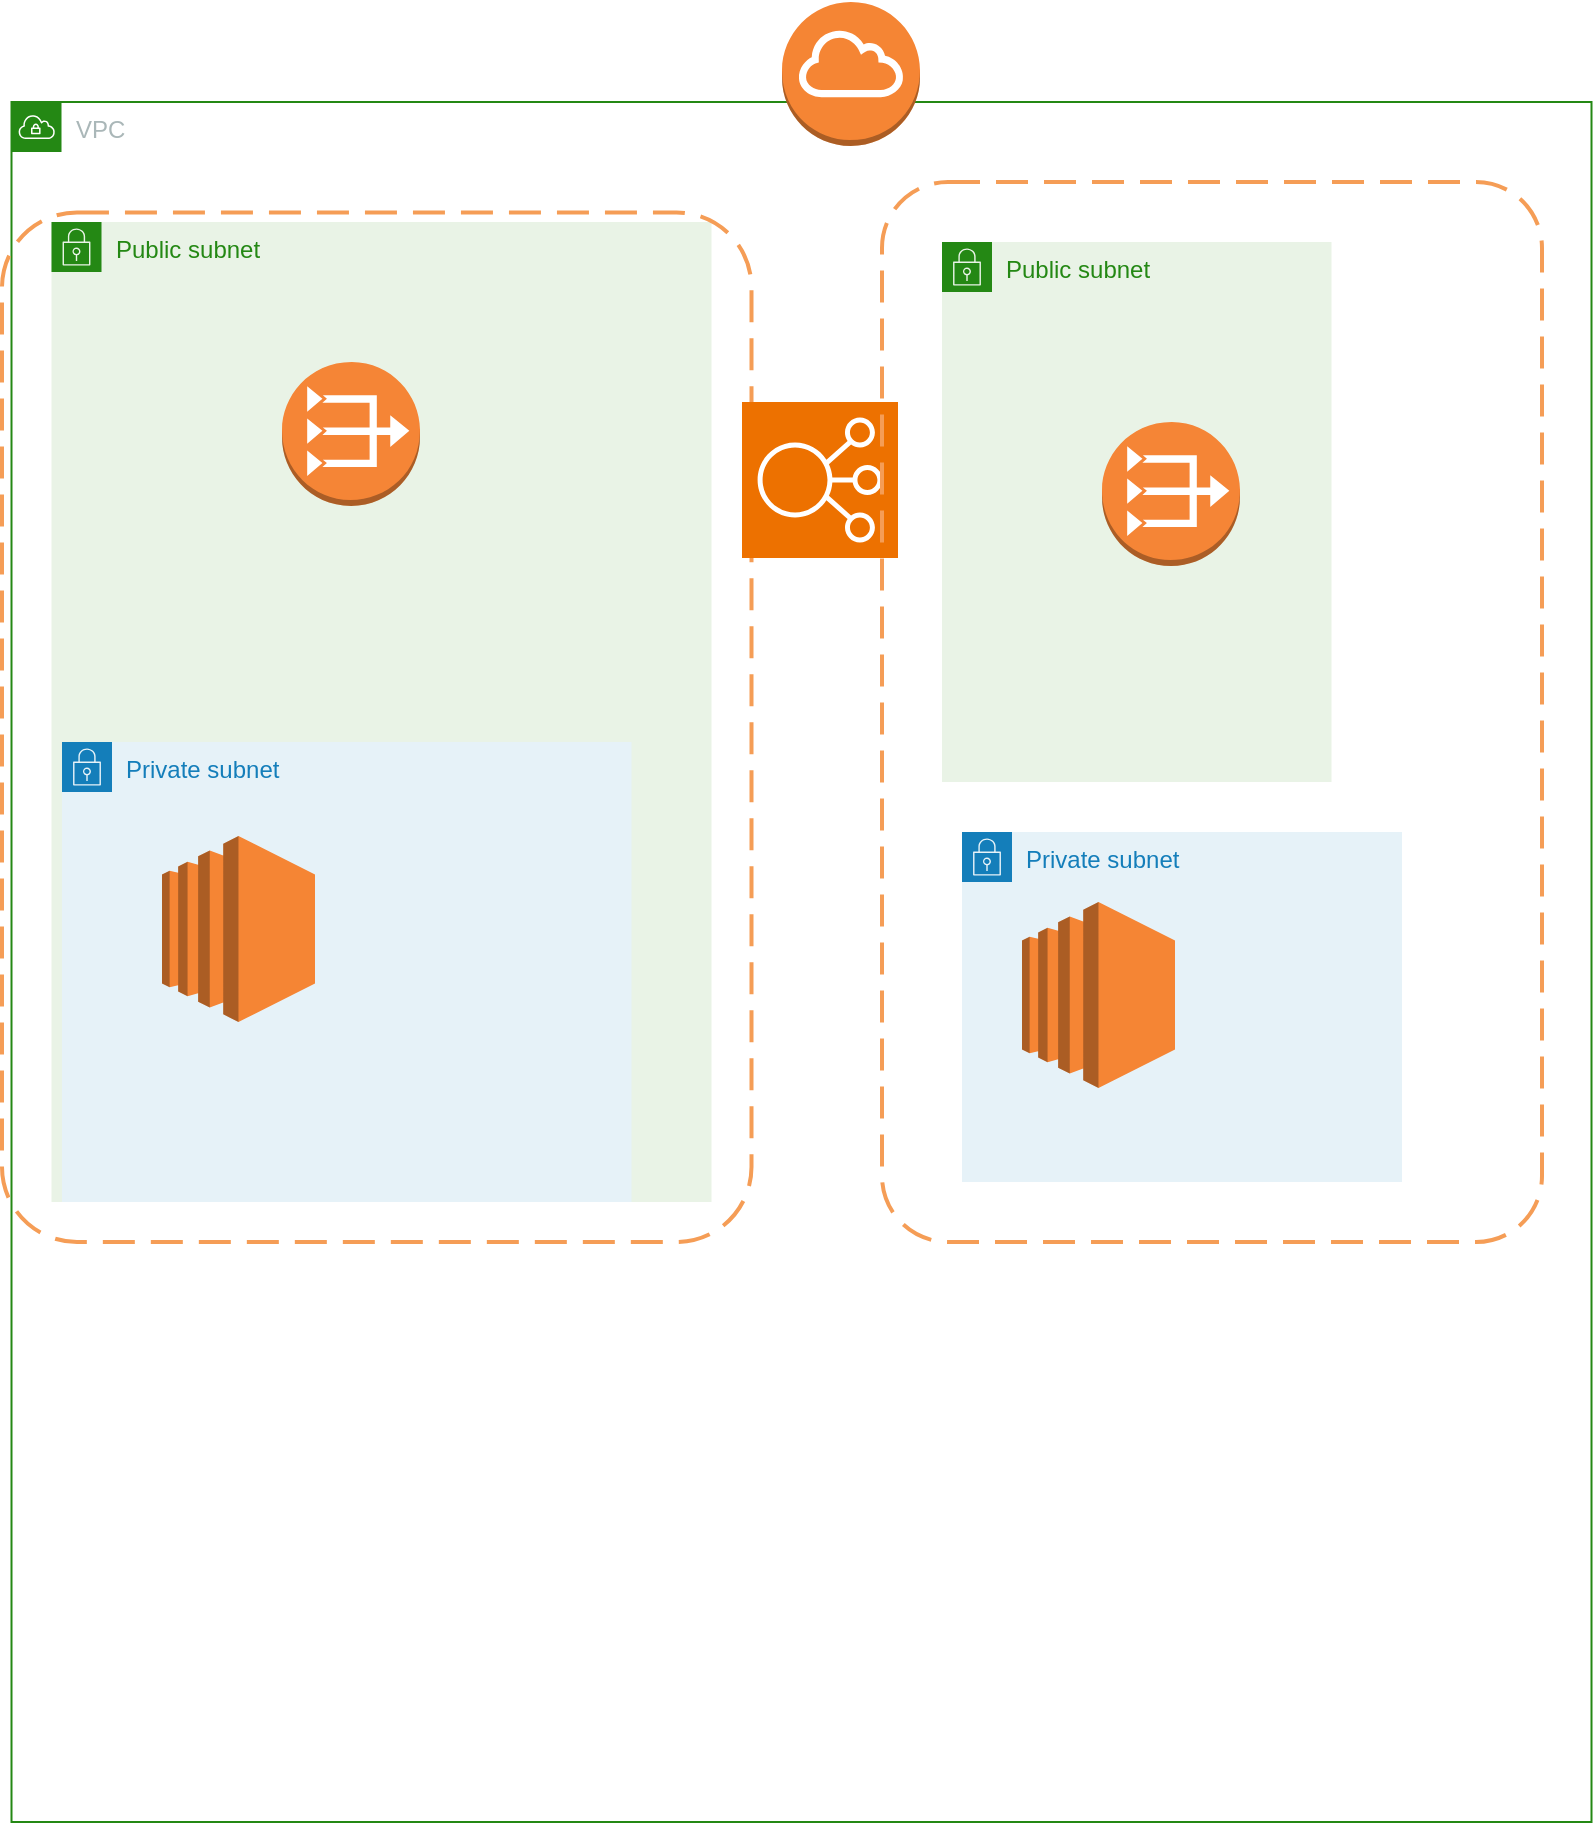 <mxfile version="22.0.3" type="device" pages="2">
  <diagram name="Page-1" id="9J9fLC_5CnKBJHITkUvP">
    <mxGraphModel dx="2268" dy="828" grid="1" gridSize="10" guides="1" tooltips="1" connect="1" arrows="1" fold="1" page="1" pageScale="1" pageWidth="850" pageHeight="1100" math="0" shadow="0">
      <root>
        <mxCell id="0" />
        <mxCell id="1" parent="0" />
        <mxCell id="151D0IAqK2mapHKKRGAE-3" value="VPC" style="points=[[0,0],[0.25,0],[0.5,0],[0.75,0],[1,0],[1,0.25],[1,0.5],[1,0.75],[1,1],[0.75,1],[0.5,1],[0.25,1],[0,1],[0,0.75],[0,0.5],[0,0.25]];outlineConnect=0;gradientColor=none;html=1;whiteSpace=wrap;fontSize=12;fontStyle=0;container=1;pointerEvents=0;collapsible=0;recursiveResize=0;shape=mxgraph.aws4.group;grIcon=mxgraph.aws4.group_vpc;strokeColor=#248814;fillColor=none;verticalAlign=top;align=left;spacingLeft=30;fontColor=#AAB7B8;dashed=0;" parent="1" vertex="1">
          <mxGeometry x="-215.25" y="90" width="790" height="860" as="geometry" />
        </mxCell>
        <mxCell id="151D0IAqK2mapHKKRGAE-4" value="Public subnet" style="points=[[0,0],[0.25,0],[0.5,0],[0.75,0],[1,0],[1,0.25],[1,0.5],[1,0.75],[1,1],[0.75,1],[0.5,1],[0.25,1],[0,1],[0,0.75],[0,0.5],[0,0.25]];outlineConnect=0;gradientColor=none;html=1;whiteSpace=wrap;fontSize=12;fontStyle=0;container=1;pointerEvents=0;collapsible=0;recursiveResize=0;shape=mxgraph.aws4.group;grIcon=mxgraph.aws4.group_security_group;grStroke=0;strokeColor=#248814;fillColor=#E9F3E6;verticalAlign=top;align=left;spacingLeft=30;fontColor=#248814;dashed=0;" parent="151D0IAqK2mapHKKRGAE-3" vertex="1">
          <mxGeometry x="20" y="60" width="330" height="490" as="geometry" />
        </mxCell>
        <mxCell id="151D0IAqK2mapHKKRGAE-7" value="" style="rounded=1;arcSize=10;dashed=1;strokeColor=#F59D56;fillColor=none;gradientColor=none;dashPattern=8 4;strokeWidth=2;" parent="151D0IAqK2mapHKKRGAE-4" vertex="1">
          <mxGeometry x="-24.75" y="-4.75" width="374.75" height="514.75" as="geometry" />
        </mxCell>
        <mxCell id="151D0IAqK2mapHKKRGAE-9" value="Private subnet" style="points=[[0,0],[0.25,0],[0.5,0],[0.75,0],[1,0],[1,0.25],[1,0.5],[1,0.75],[1,1],[0.75,1],[0.5,1],[0.25,1],[0,1],[0,0.75],[0,0.5],[0,0.25]];outlineConnect=0;gradientColor=none;html=1;whiteSpace=wrap;fontSize=12;fontStyle=0;container=1;pointerEvents=0;collapsible=0;recursiveResize=0;shape=mxgraph.aws4.group;grIcon=mxgraph.aws4.group_security_group;grStroke=0;strokeColor=#147EBA;fillColor=#E6F2F8;verticalAlign=top;align=left;spacingLeft=30;fontColor=#147EBA;dashed=0;" parent="151D0IAqK2mapHKKRGAE-4" vertex="1">
          <mxGeometry x="5.25" y="260" width="284.75" height="230" as="geometry" />
        </mxCell>
        <mxCell id="151D0IAqK2mapHKKRGAE-12" value="" style="outlineConnect=0;dashed=0;verticalLabelPosition=bottom;verticalAlign=top;align=center;html=1;shape=mxgraph.aws3.ec2;fillColor=#F58534;gradientColor=none;" parent="151D0IAqK2mapHKKRGAE-4" vertex="1">
          <mxGeometry x="55.25" y="307" width="76.5" height="93" as="geometry" />
        </mxCell>
        <mxCell id="151D0IAqK2mapHKKRGAE-16" value="" style="outlineConnect=0;dashed=0;verticalLabelPosition=bottom;verticalAlign=top;align=center;html=1;shape=mxgraph.aws3.vpc_nat_gateway;fillColor=#F58536;gradientColor=none;" parent="151D0IAqK2mapHKKRGAE-4" vertex="1">
          <mxGeometry x="115.25" y="70" width="69" height="72" as="geometry" />
        </mxCell>
        <mxCell id="151D0IAqK2mapHKKRGAE-6" value="Public subnet" style="points=[[0,0],[0.25,0],[0.5,0],[0.75,0],[1,0],[1,0.25],[1,0.5],[1,0.75],[1,1],[0.75,1],[0.5,1],[0.25,1],[0,1],[0,0.75],[0,0.5],[0,0.25]];outlineConnect=0;gradientColor=none;html=1;whiteSpace=wrap;fontSize=12;fontStyle=0;container=1;pointerEvents=0;collapsible=0;recursiveResize=0;shape=mxgraph.aws4.group;grIcon=mxgraph.aws4.group_security_group;grStroke=0;strokeColor=#248814;fillColor=#E9F3E6;verticalAlign=top;align=left;spacingLeft=30;fontColor=#248814;dashed=0;" parent="151D0IAqK2mapHKKRGAE-3" vertex="1">
          <mxGeometry x="465.25" y="70" width="194.75" height="270" as="geometry" />
        </mxCell>
        <mxCell id="151D0IAqK2mapHKKRGAE-11" value="" style="sketch=0;points=[[0,0,0],[0.25,0,0],[0.5,0,0],[0.75,0,0],[1,0,0],[0,1,0],[0.25,1,0],[0.5,1,0],[0.75,1,0],[1,1,0],[0,0.25,0],[0,0.5,0],[0,0.75,0],[1,0.25,0],[1,0.5,0],[1,0.75,0]];outlineConnect=0;fontColor=#232F3E;fillColor=#ED7100;strokeColor=#ffffff;dashed=0;verticalLabelPosition=bottom;verticalAlign=top;align=center;html=1;fontSize=12;fontStyle=0;aspect=fixed;shape=mxgraph.aws4.resourceIcon;resIcon=mxgraph.aws4.elastic_load_balancing;" parent="151D0IAqK2mapHKKRGAE-3" vertex="1">
          <mxGeometry x="365.25" y="150" width="78" height="78" as="geometry" />
        </mxCell>
        <mxCell id="151D0IAqK2mapHKKRGAE-8" value="" style="rounded=1;arcSize=10;dashed=1;strokeColor=#F59D56;fillColor=none;gradientColor=none;dashPattern=8 4;strokeWidth=2;" parent="1" vertex="1">
          <mxGeometry x="220" y="130" width="330" height="530" as="geometry" />
        </mxCell>
        <mxCell id="151D0IAqK2mapHKKRGAE-10" value="Private subnet" style="points=[[0,0],[0.25,0],[0.5,0],[0.75,0],[1,0],[1,0.25],[1,0.5],[1,0.75],[1,1],[0.75,1],[0.5,1],[0.25,1],[0,1],[0,0.75],[0,0.5],[0,0.25]];outlineConnect=0;gradientColor=none;html=1;whiteSpace=wrap;fontSize=12;fontStyle=0;container=1;pointerEvents=0;collapsible=0;recursiveResize=0;shape=mxgraph.aws4.group;grIcon=mxgraph.aws4.group_security_group;grStroke=0;strokeColor=#147EBA;fillColor=#E6F2F8;verticalAlign=top;align=left;spacingLeft=30;fontColor=#147EBA;dashed=0;" parent="1" vertex="1">
          <mxGeometry x="260" y="455" width="220" height="175" as="geometry" />
        </mxCell>
        <mxCell id="151D0IAqK2mapHKKRGAE-13" value="" style="outlineConnect=0;dashed=0;verticalLabelPosition=bottom;verticalAlign=top;align=center;html=1;shape=mxgraph.aws3.ec2;fillColor=#F58534;gradientColor=none;" parent="1" vertex="1">
          <mxGeometry x="290" y="490" width="76.5" height="93" as="geometry" />
        </mxCell>
        <mxCell id="151D0IAqK2mapHKKRGAE-14" value="" style="outlineConnect=0;dashed=0;verticalLabelPosition=bottom;verticalAlign=top;align=center;html=1;shape=mxgraph.aws3.vpc_nat_gateway;fillColor=#F58536;gradientColor=none;" parent="1" vertex="1">
          <mxGeometry x="330" y="250" width="69" height="72" as="geometry" />
        </mxCell>
        <mxCell id="151D0IAqK2mapHKKRGAE-18" value="" style="outlineConnect=0;dashed=0;verticalLabelPosition=bottom;verticalAlign=top;align=center;html=1;shape=mxgraph.aws3.internet_gateway;fillColor=#F58534;gradientColor=none;" parent="1" vertex="1">
          <mxGeometry x="170" y="40" width="69" height="72" as="geometry" />
        </mxCell>
      </root>
    </mxGraphModel>
  </diagram>
  <diagram id="IApME3ssUIfmeNPWr5hL" name="Page-2">
    <mxGraphModel dx="1418" dy="828" grid="1" gridSize="10" guides="1" tooltips="1" connect="1" arrows="1" fold="1" page="1" pageScale="1" pageWidth="850" pageHeight="1100" math="0" shadow="0">
      <root>
        <mxCell id="0" />
        <mxCell id="1" parent="0" />
      </root>
    </mxGraphModel>
  </diagram>
</mxfile>
